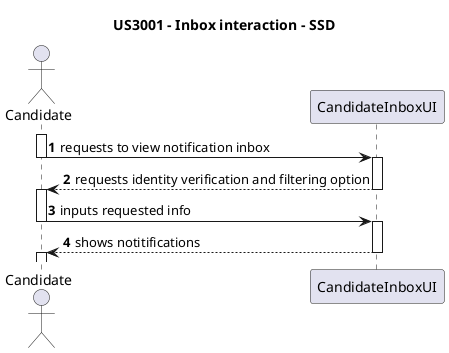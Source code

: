 @startuml
'https://plantuml.com/sequence-diagram

title US3001 - Inbox interaction - SSD

autonumber

actor Candidate as actor
participant CandidateInboxUI as ui




activate actor
actor -> ui : requests to view notification inbox
deactivate actor
activate ui
ui --> actor : requests identity verification and filtering option
deactivate ui
activate actor
actor -> ui : inputs requested info
deactivate actor
activate ui

ui --> actor : shows notitifications
deactivate ui
activate actor








@enduml